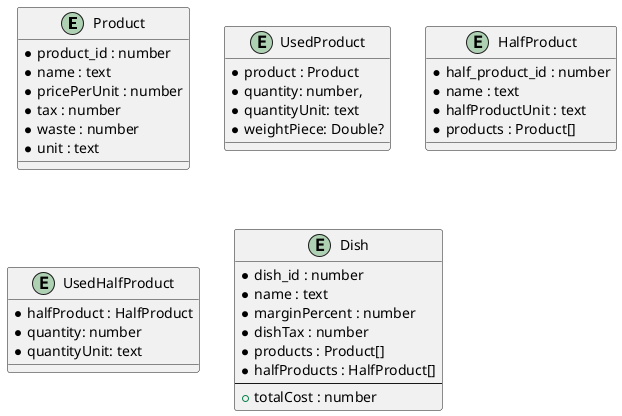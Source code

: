 @startuml

entity "Product" as p {
    *product_id : number
    *name : text
    *pricePerUnit : number
    *tax : number
    *waste : number
    *unit : text
}

entity "UsedProduct" as up {
    *product : Product
    *quantity: number,
    *quantityUnit: text
    *weightPiece: Double?
}

entity "HalfProduct" as hp {
    *half_product_id : number
    *name : text
    *halfProductUnit : text
    *products : Product[]
}

entity "UsedHalfProduct" as uhp {
    *halfProduct : HalfProduct
    *quantity: number
    *quantityUnit: text
}

entity "Dish" as d {
    *dish_id : number
    *name : text
    *marginPercent : number
    *dishTax : number
    *products : Product[]
    *halfProducts : HalfProduct[]
    --
    +totalCost : number
}

@enduml